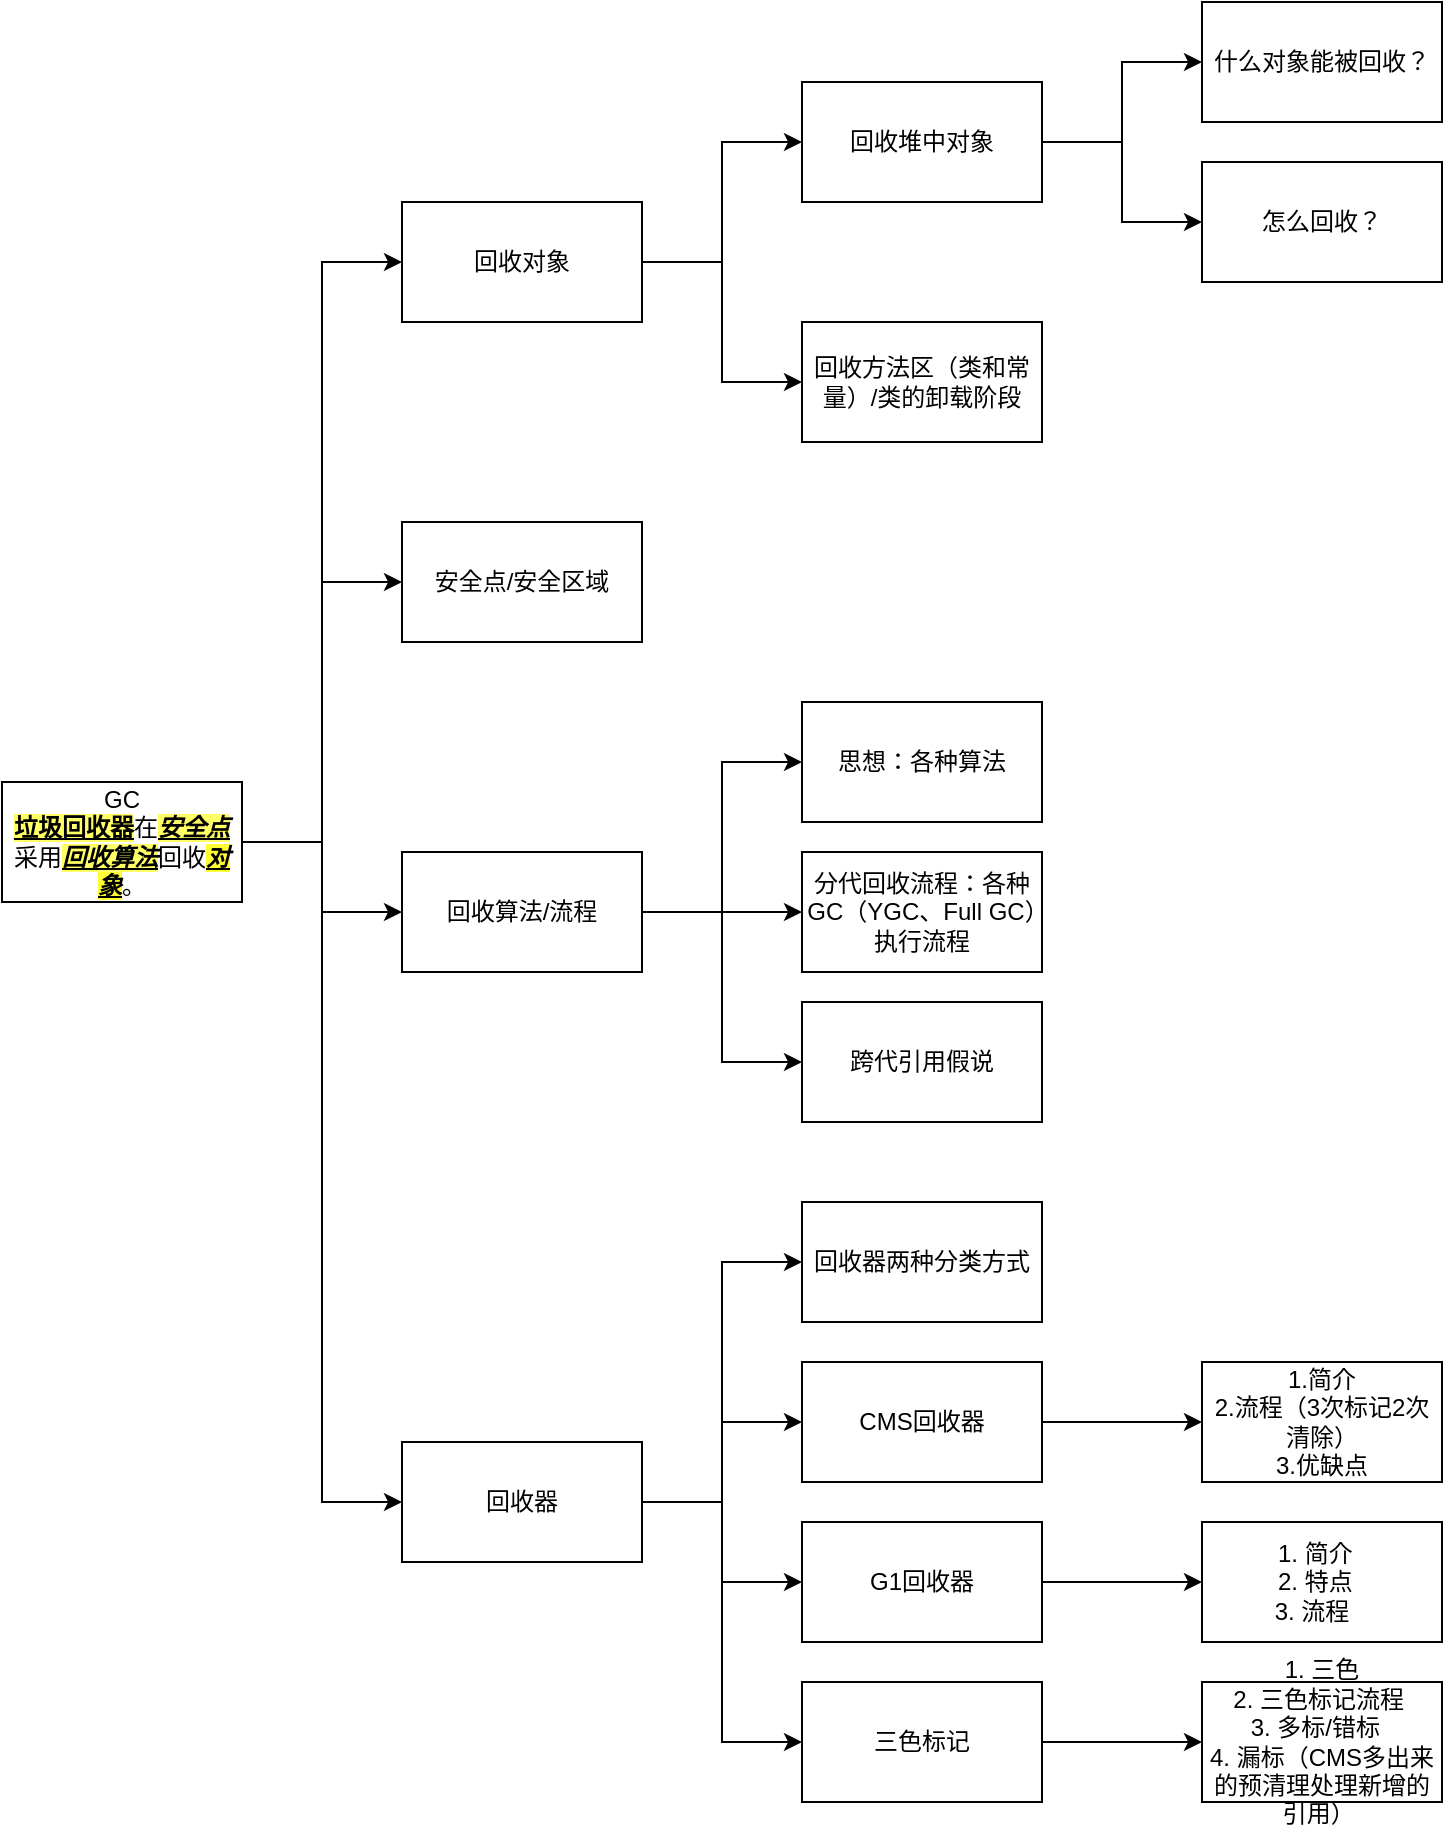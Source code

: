 <mxfile version="20.8.16" type="device"><diagram name="第 1 页" id="gWJMXR-vAwB4V3QzzNZM"><mxGraphModel dx="1003" dy="828" grid="1" gridSize="10" guides="1" tooltips="1" connect="1" arrows="1" fold="1" page="1" pageScale="1" pageWidth="827" pageHeight="1169" math="0" shadow="0"><root><mxCell id="0"/><mxCell id="1" parent="0"/><mxCell id="9_95PP_N8y4q7DGFRils-9" style="edgeStyle=orthogonalEdgeStyle;rounded=0;orthogonalLoop=1;jettySize=auto;html=1;entryX=0;entryY=0.5;entryDx=0;entryDy=0;" parent="1" source="9_95PP_N8y4q7DGFRils-1" target="9_95PP_N8y4q7DGFRils-5" edge="1"><mxGeometry relative="1" as="geometry"/></mxCell><mxCell id="9_95PP_N8y4q7DGFRils-10" style="edgeStyle=orthogonalEdgeStyle;rounded=0;orthogonalLoop=1;jettySize=auto;html=1;entryX=0;entryY=0.5;entryDx=0;entryDy=0;" parent="1" source="9_95PP_N8y4q7DGFRils-1" target="9_95PP_N8y4q7DGFRils-3" edge="1"><mxGeometry relative="1" as="geometry"/></mxCell><mxCell id="9_95PP_N8y4q7DGFRils-11" style="edgeStyle=orthogonalEdgeStyle;rounded=0;orthogonalLoop=1;jettySize=auto;html=1;entryX=0;entryY=0.5;entryDx=0;entryDy=0;" parent="1" source="9_95PP_N8y4q7DGFRils-1" target="9_95PP_N8y4q7DGFRils-2" edge="1"><mxGeometry relative="1" as="geometry"/></mxCell><mxCell id="9_95PP_N8y4q7DGFRils-12" style="edgeStyle=orthogonalEdgeStyle;rounded=0;orthogonalLoop=1;jettySize=auto;html=1;entryX=0;entryY=0.5;entryDx=0;entryDy=0;" parent="1" source="9_95PP_N8y4q7DGFRils-1" target="9_95PP_N8y4q7DGFRils-6" edge="1"><mxGeometry relative="1" as="geometry"/></mxCell><mxCell id="9_95PP_N8y4q7DGFRils-1" value="GC&lt;br&gt;&lt;u&gt;&lt;b style=&quot;background-color: rgb(255, 255, 102);&quot;&gt;垃圾回收器&lt;/b&gt;&lt;/u&gt;在&lt;b&gt;&lt;i&gt;&lt;u style=&quot;background-color: rgb(255, 255, 102);&quot;&gt;安全点&lt;/u&gt;&lt;/i&gt;&lt;/b&gt;采用&lt;u&gt;&lt;i&gt;&lt;b style=&quot;background-color: rgb(255, 255, 102);&quot;&gt;回收算法&lt;/b&gt;&lt;/i&gt;&lt;/u&gt;回收&lt;u&gt;&lt;i&gt;&lt;b style=&quot;background-color: rgb(255, 255, 51);&quot;&gt;对象&lt;/b&gt;&lt;/i&gt;&lt;/u&gt;。" style="rounded=0;whiteSpace=wrap;html=1;" parent="1" vertex="1"><mxGeometry x="40" y="450" width="120" height="60" as="geometry"/></mxCell><mxCell id="9_95PP_N8y4q7DGFRils-22" value="" style="edgeStyle=orthogonalEdgeStyle;rounded=0;orthogonalLoop=1;jettySize=auto;html=1;entryX=0;entryY=0.5;entryDx=0;entryDy=0;" parent="1" source="9_95PP_N8y4q7DGFRils-2" target="9_95PP_N8y4q7DGFRils-21" edge="1"><mxGeometry relative="1" as="geometry"/></mxCell><mxCell id="9_95PP_N8y4q7DGFRils-24" style="edgeStyle=orthogonalEdgeStyle;rounded=0;orthogonalLoop=1;jettySize=auto;html=1;entryX=0;entryY=0.5;entryDx=0;entryDy=0;" parent="1" source="9_95PP_N8y4q7DGFRils-2" target="9_95PP_N8y4q7DGFRils-23" edge="1"><mxGeometry relative="1" as="geometry"/></mxCell><mxCell id="9_95PP_N8y4q7DGFRils-26" style="edgeStyle=orthogonalEdgeStyle;rounded=0;orthogonalLoop=1;jettySize=auto;html=1;entryX=0;entryY=0.5;entryDx=0;entryDy=0;" parent="1" source="9_95PP_N8y4q7DGFRils-2" target="9_95PP_N8y4q7DGFRils-25" edge="1"><mxGeometry relative="1" as="geometry"/></mxCell><mxCell id="9_95PP_N8y4q7DGFRils-2" value="回收算法/流程" style="rounded=0;whiteSpace=wrap;html=1;" parent="1" vertex="1"><mxGeometry x="240" y="485" width="120" height="60" as="geometry"/></mxCell><mxCell id="9_95PP_N8y4q7DGFRils-3" value="安全点/安全区域" style="rounded=0;whiteSpace=wrap;html=1;" parent="1" vertex="1"><mxGeometry x="240" y="320" width="120" height="60" as="geometry"/></mxCell><mxCell id="9_95PP_N8y4q7DGFRils-14" value="" style="edgeStyle=orthogonalEdgeStyle;rounded=0;orthogonalLoop=1;jettySize=auto;html=1;entryX=0;entryY=0.5;entryDx=0;entryDy=0;" parent="1" source="9_95PP_N8y4q7DGFRils-5" target="9_95PP_N8y4q7DGFRils-13" edge="1"><mxGeometry relative="1" as="geometry"/></mxCell><mxCell id="9_95PP_N8y4q7DGFRils-16" style="edgeStyle=orthogonalEdgeStyle;rounded=0;orthogonalLoop=1;jettySize=auto;html=1;entryX=0;entryY=0.5;entryDx=0;entryDy=0;" parent="1" source="9_95PP_N8y4q7DGFRils-5" target="9_95PP_N8y4q7DGFRils-15" edge="1"><mxGeometry relative="1" as="geometry"/></mxCell><mxCell id="9_95PP_N8y4q7DGFRils-5" value="回收对象" style="rounded=0;whiteSpace=wrap;html=1;" parent="1" vertex="1"><mxGeometry x="240" y="160" width="120" height="60" as="geometry"/></mxCell><mxCell id="9_95PP_N8y4q7DGFRils-28" value="" style="edgeStyle=orthogonalEdgeStyle;rounded=0;orthogonalLoop=1;jettySize=auto;html=1;entryX=0;entryY=0.5;entryDx=0;entryDy=0;" parent="1" source="9_95PP_N8y4q7DGFRils-6" target="9_95PP_N8y4q7DGFRils-27" edge="1"><mxGeometry relative="1" as="geometry"/></mxCell><mxCell id="9_95PP_N8y4q7DGFRils-32" style="edgeStyle=orthogonalEdgeStyle;rounded=0;orthogonalLoop=1;jettySize=auto;html=1;entryX=0;entryY=0.5;entryDx=0;entryDy=0;" parent="1" source="9_95PP_N8y4q7DGFRils-6" target="9_95PP_N8y4q7DGFRils-29" edge="1"><mxGeometry relative="1" as="geometry"/></mxCell><mxCell id="9_95PP_N8y4q7DGFRils-33" style="edgeStyle=orthogonalEdgeStyle;rounded=0;orthogonalLoop=1;jettySize=auto;html=1;entryX=0;entryY=0.5;entryDx=0;entryDy=0;" parent="1" source="9_95PP_N8y4q7DGFRils-6" target="9_95PP_N8y4q7DGFRils-30" edge="1"><mxGeometry relative="1" as="geometry"/></mxCell><mxCell id="9_95PP_N8y4q7DGFRils-34" style="edgeStyle=orthogonalEdgeStyle;rounded=0;orthogonalLoop=1;jettySize=auto;html=1;entryX=0;entryY=0.5;entryDx=0;entryDy=0;" parent="1" source="9_95PP_N8y4q7DGFRils-6" target="9_95PP_N8y4q7DGFRils-31" edge="1"><mxGeometry relative="1" as="geometry"/></mxCell><mxCell id="9_95PP_N8y4q7DGFRils-6" value="回收器" style="rounded=0;whiteSpace=wrap;html=1;" parent="1" vertex="1"><mxGeometry x="240" y="780" width="120" height="60" as="geometry"/></mxCell><mxCell id="9_95PP_N8y4q7DGFRils-18" value="" style="edgeStyle=orthogonalEdgeStyle;rounded=0;orthogonalLoop=1;jettySize=auto;html=1;" parent="1" source="9_95PP_N8y4q7DGFRils-13" target="9_95PP_N8y4q7DGFRils-17" edge="1"><mxGeometry relative="1" as="geometry"/></mxCell><mxCell id="9_95PP_N8y4q7DGFRils-20" style="edgeStyle=orthogonalEdgeStyle;rounded=0;orthogonalLoop=1;jettySize=auto;html=1;entryX=0;entryY=0.5;entryDx=0;entryDy=0;" parent="1" source="9_95PP_N8y4q7DGFRils-13" target="9_95PP_N8y4q7DGFRils-19" edge="1"><mxGeometry relative="1" as="geometry"/></mxCell><mxCell id="9_95PP_N8y4q7DGFRils-13" value="回收堆中对象" style="rounded=0;whiteSpace=wrap;html=1;" parent="1" vertex="1"><mxGeometry x="440" y="100" width="120" height="60" as="geometry"/></mxCell><mxCell id="9_95PP_N8y4q7DGFRils-15" value="回收方法区（类和常量）/类的卸载阶段" style="rounded=0;whiteSpace=wrap;html=1;" parent="1" vertex="1"><mxGeometry x="440" y="220" width="120" height="60" as="geometry"/></mxCell><mxCell id="9_95PP_N8y4q7DGFRils-17" value="什么对象能被回收？" style="rounded=0;whiteSpace=wrap;html=1;" parent="1" vertex="1"><mxGeometry x="640" y="60" width="120" height="60" as="geometry"/></mxCell><mxCell id="9_95PP_N8y4q7DGFRils-19" value="怎么回收？" style="rounded=0;whiteSpace=wrap;html=1;" parent="1" vertex="1"><mxGeometry x="640" y="140" width="120" height="60" as="geometry"/></mxCell><mxCell id="9_95PP_N8y4q7DGFRils-21" value="思想：各种算法" style="rounded=0;whiteSpace=wrap;html=1;" parent="1" vertex="1"><mxGeometry x="440" y="410" width="120" height="60" as="geometry"/></mxCell><mxCell id="9_95PP_N8y4q7DGFRils-23" value="分代回收流程：各种GC（YGC、Full GC）执行流程" style="rounded=0;whiteSpace=wrap;html=1;" parent="1" vertex="1"><mxGeometry x="440" y="485" width="120" height="60" as="geometry"/></mxCell><mxCell id="9_95PP_N8y4q7DGFRils-25" value="跨代引用假说" style="rounded=0;whiteSpace=wrap;html=1;" parent="1" vertex="1"><mxGeometry x="440" y="560" width="120" height="60" as="geometry"/></mxCell><mxCell id="9_95PP_N8y4q7DGFRils-27" value="回收器两种分类方式" style="rounded=0;whiteSpace=wrap;html=1;" parent="1" vertex="1"><mxGeometry x="440" y="660" width="120" height="60" as="geometry"/></mxCell><mxCell id="WcTXmu8g8UymIIM5B-4_-2" value="" style="edgeStyle=orthogonalEdgeStyle;rounded=0;orthogonalLoop=1;jettySize=auto;html=1;" parent="1" source="9_95PP_N8y4q7DGFRils-29" target="WcTXmu8g8UymIIM5B-4_-1" edge="1"><mxGeometry relative="1" as="geometry"/></mxCell><mxCell id="9_95PP_N8y4q7DGFRils-29" value="CMS回收器" style="rounded=0;whiteSpace=wrap;html=1;" parent="1" vertex="1"><mxGeometry x="440" y="740" width="120" height="60" as="geometry"/></mxCell><mxCell id="WcTXmu8g8UymIIM5B-4_-4" value="" style="edgeStyle=orthogonalEdgeStyle;rounded=0;orthogonalLoop=1;jettySize=auto;html=1;" parent="1" source="9_95PP_N8y4q7DGFRils-30" target="WcTXmu8g8UymIIM5B-4_-3" edge="1"><mxGeometry relative="1" as="geometry"/></mxCell><mxCell id="9_95PP_N8y4q7DGFRils-30" value="G1回收器" style="rounded=0;whiteSpace=wrap;html=1;" parent="1" vertex="1"><mxGeometry x="440" y="820" width="120" height="60" as="geometry"/></mxCell><mxCell id="WcTXmu8g8UymIIM5B-4_-6" value="" style="edgeStyle=orthogonalEdgeStyle;rounded=0;orthogonalLoop=1;jettySize=auto;html=1;" parent="1" source="9_95PP_N8y4q7DGFRils-31" target="WcTXmu8g8UymIIM5B-4_-5" edge="1"><mxGeometry relative="1" as="geometry"/></mxCell><mxCell id="9_95PP_N8y4q7DGFRils-31" value="三色标记" style="rounded=0;whiteSpace=wrap;html=1;" parent="1" vertex="1"><mxGeometry x="440" y="900" width="120" height="60" as="geometry"/></mxCell><mxCell id="WcTXmu8g8UymIIM5B-4_-1" value="1.简介&lt;br&gt;2.流程（3次标记2次清除）&lt;br&gt;3.优缺点" style="rounded=0;whiteSpace=wrap;html=1;" parent="1" vertex="1"><mxGeometry x="640" y="740" width="120" height="60" as="geometry"/></mxCell><mxCell id="WcTXmu8g8UymIIM5B-4_-3" value="&lt;div&gt;1. 简介&amp;nbsp;&amp;nbsp;&lt;/div&gt;&lt;div&gt;2. 特点&amp;nbsp;&amp;nbsp;&lt;/div&gt;&lt;div&gt;3. 流程&amp;nbsp; &amp;nbsp;&lt;/div&gt;" style="rounded=0;whiteSpace=wrap;html=1;" parent="1" vertex="1"><mxGeometry x="640" y="820" width="120" height="60" as="geometry"/></mxCell><mxCell id="WcTXmu8g8UymIIM5B-4_-5" value="&lt;div&gt;1. 三色&lt;/div&gt;&lt;div&gt;2. 三色标记流程&amp;nbsp;&lt;/div&gt;&lt;div&gt;3. 多标/错标&amp;nbsp;&amp;nbsp;&lt;/div&gt;&lt;div&gt;4. 漏标（CMS多出来的预清理处理新增的引用）&amp;nbsp;&lt;/div&gt;" style="rounded=0;whiteSpace=wrap;html=1;" parent="1" vertex="1"><mxGeometry x="640" y="900" width="120" height="60" as="geometry"/></mxCell></root></mxGraphModel></diagram></mxfile>
